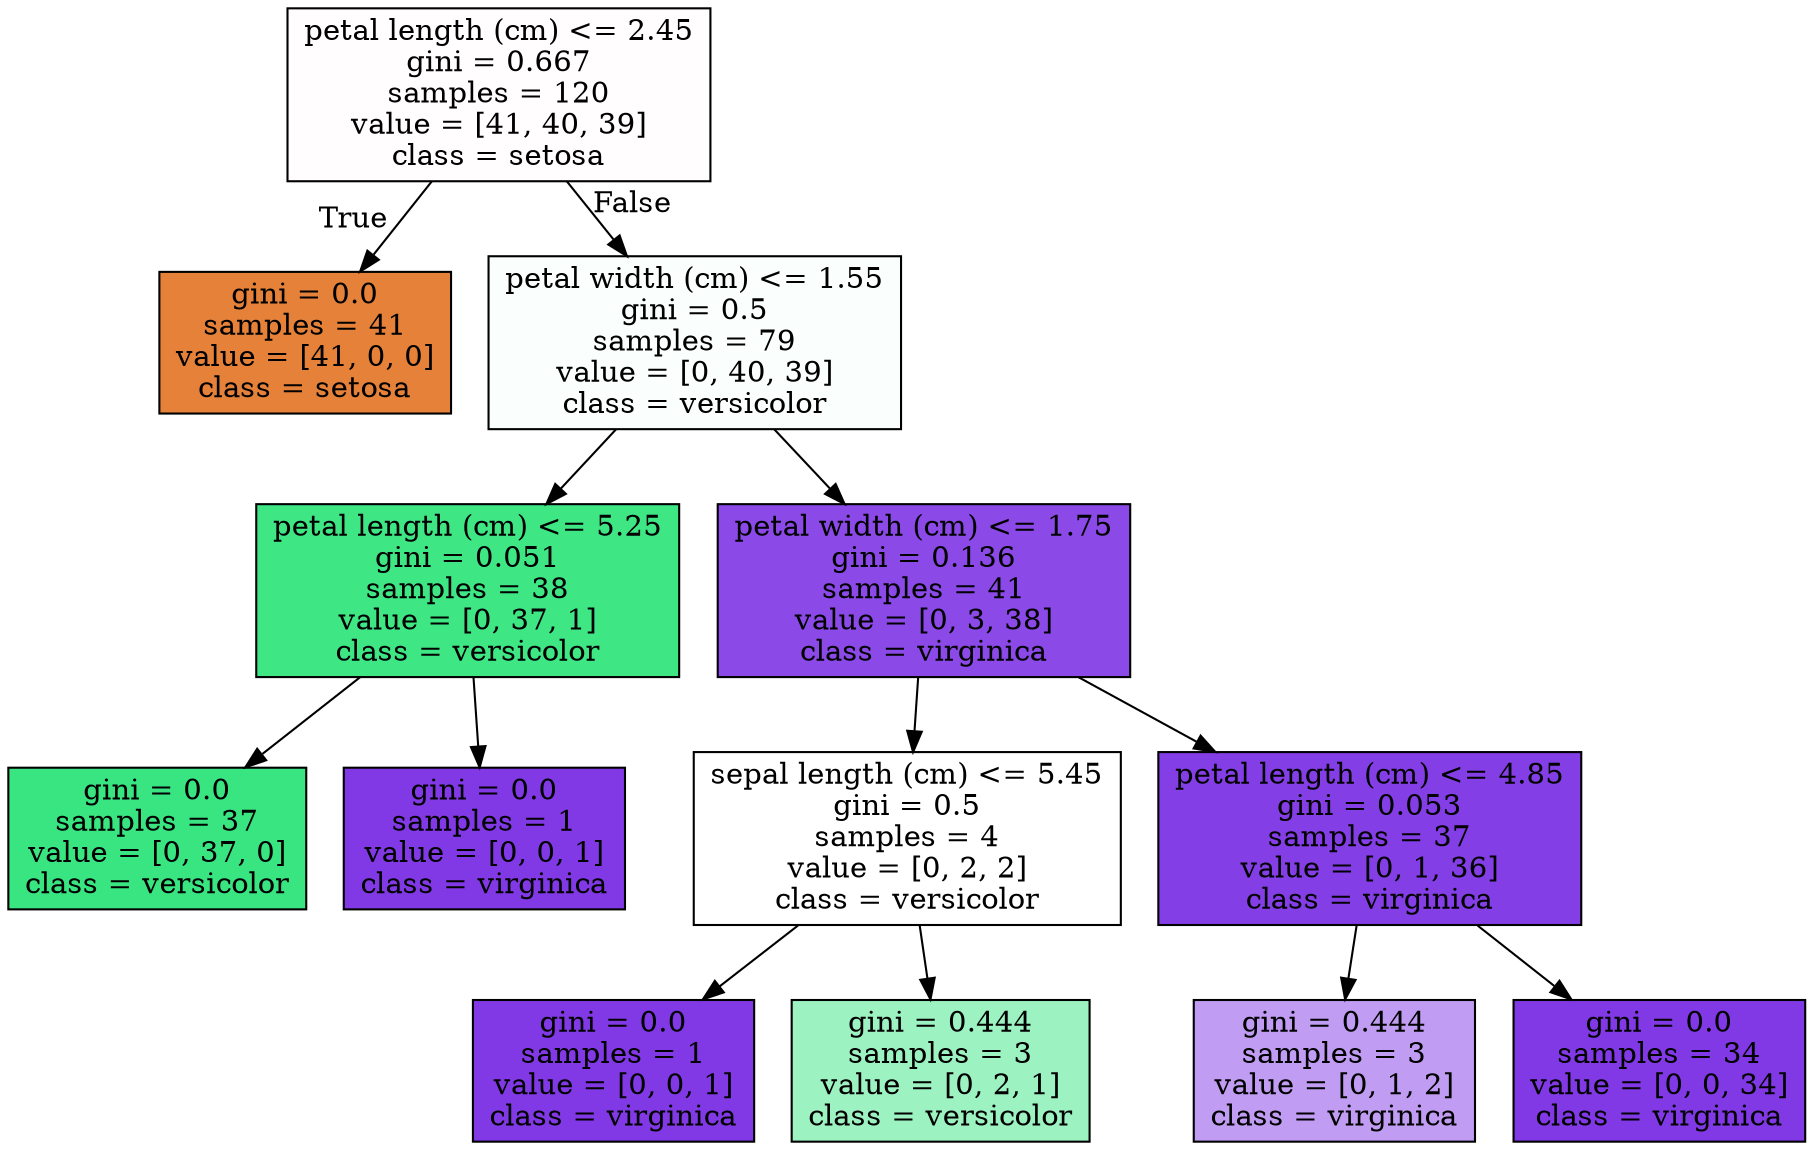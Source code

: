 digraph Tree {
node [shape=box, style="filled", color="black"] ;
0 [label="petal length (cm) <= 2.45\ngini = 0.667\nsamples = 120\nvalue = [41, 40, 39]\nclass = setosa", fillcolor="#fffdfd"] ;
1 [label="gini = 0.0\nsamples = 41\nvalue = [41, 0, 0]\nclass = setosa", fillcolor="#e58139"] ;
0 -> 1 [labeldistance=2.5, labelangle=45, headlabel="True"] ;
2 [label="petal width (cm) <= 1.55\ngini = 0.5\nsamples = 79\nvalue = [0, 40, 39]\nclass = versicolor", fillcolor="#fafefc"] ;
0 -> 2 [labeldistance=2.5, labelangle=-45, headlabel="False"] ;
3 [label="petal length (cm) <= 5.25\ngini = 0.051\nsamples = 38\nvalue = [0, 37, 1]\nclass = versicolor", fillcolor="#3ee684"] ;
2 -> 3 ;
4 [label="gini = 0.0\nsamples = 37\nvalue = [0, 37, 0]\nclass = versicolor", fillcolor="#39e581"] ;
3 -> 4 ;
5 [label="gini = 0.0\nsamples = 1\nvalue = [0, 0, 1]\nclass = virginica", fillcolor="#8139e5"] ;
3 -> 5 ;
6 [label="petal width (cm) <= 1.75\ngini = 0.136\nsamples = 41\nvalue = [0, 3, 38]\nclass = virginica", fillcolor="#8b49e7"] ;
2 -> 6 ;
7 [label="sepal length (cm) <= 5.45\ngini = 0.5\nsamples = 4\nvalue = [0, 2, 2]\nclass = versicolor", fillcolor="#ffffff"] ;
6 -> 7 ;
8 [label="gini = 0.0\nsamples = 1\nvalue = [0, 0, 1]\nclass = virginica", fillcolor="#8139e5"] ;
7 -> 8 ;
9 [label="gini = 0.444\nsamples = 3\nvalue = [0, 2, 1]\nclass = versicolor", fillcolor="#9cf2c0"] ;
7 -> 9 ;
10 [label="petal length (cm) <= 4.85\ngini = 0.053\nsamples = 37\nvalue = [0, 1, 36]\nclass = virginica", fillcolor="#843ee6"] ;
6 -> 10 ;
11 [label="gini = 0.444\nsamples = 3\nvalue = [0, 1, 2]\nclass = virginica", fillcolor="#c09cf2"] ;
10 -> 11 ;
12 [label="gini = 0.0\nsamples = 34\nvalue = [0, 0, 34]\nclass = virginica", fillcolor="#8139e5"] ;
10 -> 12 ;
}